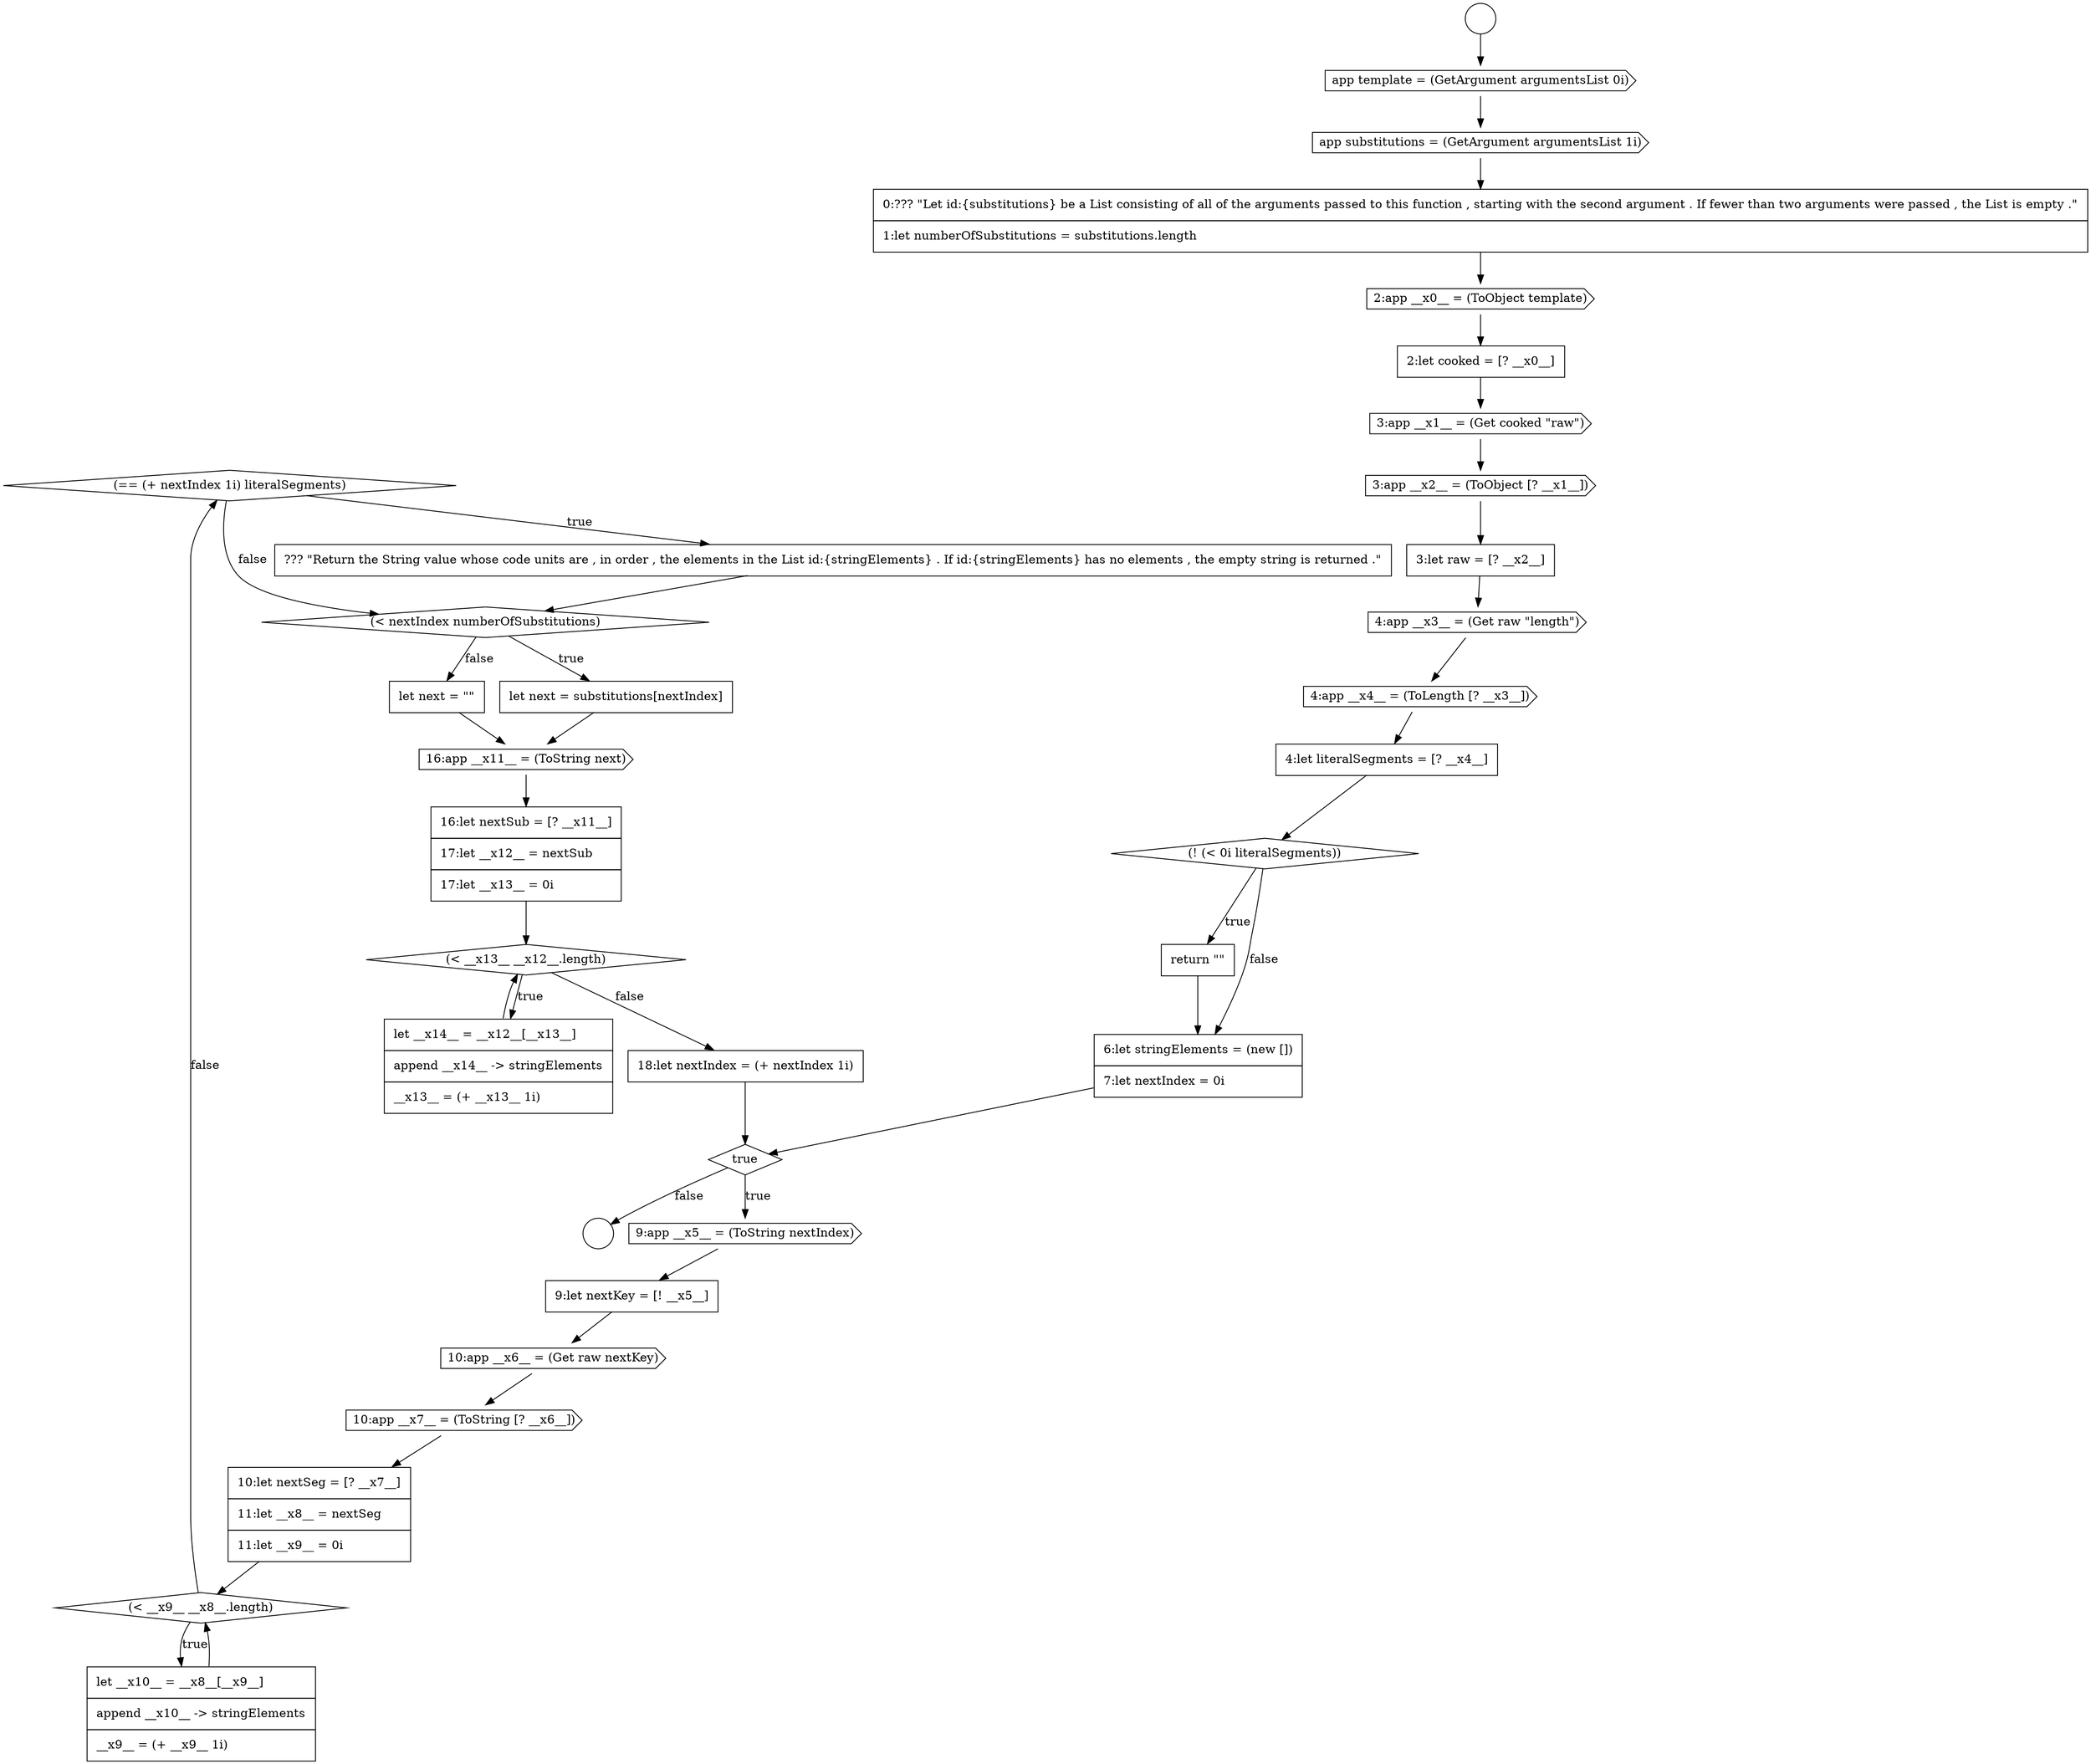digraph {
  node12864 [shape=diamond, label=<<font color="black">(== (+ nextIndex 1i) literalSegments)</font>> color="black" fillcolor="white" style=filled]
  node12860 [shape=cds, label=<<font color="black">10:app __x7__ = (ToString [? __x6__])</font>> color="black" fillcolor="white" style=filled]
  node12846 [shape=none, margin=0, label=<<font color="black">
    <table border="0" cellborder="1" cellspacing="0" cellpadding="10">
      <tr><td align="left">2:let cooked = [? __x0__]</td></tr>
    </table>
  </font>> color="black" fillcolor="white" style=filled]
  node12849 [shape=none, margin=0, label=<<font color="black">
    <table border="0" cellborder="1" cellspacing="0" cellpadding="10">
      <tr><td align="left">3:let raw = [? __x2__]</td></tr>
    </table>
  </font>> color="black" fillcolor="white" style=filled]
  node12853 [shape=diamond, label=<<font color="black">(! (&lt; 0i literalSegments))</font>> color="black" fillcolor="white" style=filled]
  node12850 [shape=cds, label=<<font color="black">4:app __x3__ = (Get raw &quot;length&quot;)</font>> color="black" fillcolor="white" style=filled]
  node12854 [shape=none, margin=0, label=<<font color="black">
    <table border="0" cellborder="1" cellspacing="0" cellpadding="10">
      <tr><td align="left">return &quot;&quot;</td></tr>
    </table>
  </font>> color="black" fillcolor="white" style=filled]
  node12851 [shape=cds, label=<<font color="black">4:app __x4__ = (ToLength [? __x3__])</font>> color="black" fillcolor="white" style=filled]
  node12848 [shape=cds, label=<<font color="black">3:app __x2__ = (ToObject [? __x1__])</font>> color="black" fillcolor="white" style=filled]
  node12852 [shape=none, margin=0, label=<<font color="black">
    <table border="0" cellborder="1" cellspacing="0" cellpadding="10">
      <tr><td align="left">4:let literalSegments = [? __x4__]</td></tr>
    </table>
  </font>> color="black" fillcolor="white" style=filled]
  node12847 [shape=cds, label=<<font color="black">3:app __x1__ = (Get cooked &quot;raw&quot;)</font>> color="black" fillcolor="white" style=filled]
  node12865 [shape=none, margin=0, label=<<font color="black">
    <table border="0" cellborder="1" cellspacing="0" cellpadding="10">
      <tr><td align="left">??? &quot;Return the String value whose code units are , in order , the elements in the List id:{stringElements} . If id:{stringElements} has no elements , the empty string is returned .&quot;</td></tr>
    </table>
  </font>> color="black" fillcolor="white" style=filled]
  node12843 [shape=cds, label=<<font color="black">app substitutions = (GetArgument argumentsList 1i)</font>> color="black" fillcolor="white" style=filled]
  node12869 [shape=cds, label=<<font color="black">16:app __x11__ = (ToString next)</font>> color="black" fillcolor="white" style=filled]
  node12866 [shape=diamond, label=<<font color="black">(&lt; nextIndex numberOfSubstitutions)</font>> color="black" fillcolor="white" style=filled]
  node12863 [shape=none, margin=0, label=<<font color="black">
    <table border="0" cellborder="1" cellspacing="0" cellpadding="10">
      <tr><td align="left">let __x10__ = __x8__[__x9__]</td></tr>
      <tr><td align="left">append __x10__ -&gt; stringElements</td></tr>
      <tr><td align="left">__x9__ = (+ __x9__ 1i)</td></tr>
    </table>
  </font>> color="black" fillcolor="white" style=filled]
  node12859 [shape=cds, label=<<font color="black">10:app __x6__ = (Get raw nextKey)</font>> color="black" fillcolor="white" style=filled]
  node12870 [shape=none, margin=0, label=<<font color="black">
    <table border="0" cellborder="1" cellspacing="0" cellpadding="10">
      <tr><td align="left">16:let nextSub = [? __x11__]</td></tr>
      <tr><td align="left">17:let __x12__ = nextSub</td></tr>
      <tr><td align="left">17:let __x13__ = 0i</td></tr>
    </table>
  </font>> color="black" fillcolor="white" style=filled]
  node12857 [shape=cds, label=<<font color="black">9:app __x5__ = (ToString nextIndex)</font>> color="black" fillcolor="white" style=filled]
  node12842 [shape=cds, label=<<font color="black">app template = (GetArgument argumentsList 0i)</font>> color="black" fillcolor="white" style=filled]
  node12862 [shape=diamond, label=<<font color="black">(&lt; __x9__ __x8__.length)</font>> color="black" fillcolor="white" style=filled]
  node12840 [shape=circle label=" " color="black" fillcolor="white" style=filled]
  node12845 [shape=cds, label=<<font color="black">2:app __x0__ = (ToObject template)</font>> color="black" fillcolor="white" style=filled]
  node12867 [shape=none, margin=0, label=<<font color="black">
    <table border="0" cellborder="1" cellspacing="0" cellpadding="10">
      <tr><td align="left">let next = substitutions[nextIndex]</td></tr>
    </table>
  </font>> color="black" fillcolor="white" style=filled]
  node12858 [shape=none, margin=0, label=<<font color="black">
    <table border="0" cellborder="1" cellspacing="0" cellpadding="10">
      <tr><td align="left">9:let nextKey = [! __x5__]</td></tr>
    </table>
  </font>> color="black" fillcolor="white" style=filled]
  node12873 [shape=none, margin=0, label=<<font color="black">
    <table border="0" cellborder="1" cellspacing="0" cellpadding="10">
      <tr><td align="left">18:let nextIndex = (+ nextIndex 1i)</td></tr>
    </table>
  </font>> color="black" fillcolor="white" style=filled]
  node12841 [shape=circle label=" " color="black" fillcolor="white" style=filled]
  node12871 [shape=diamond, label=<<font color="black">(&lt; __x13__ __x12__.length)</font>> color="black" fillcolor="white" style=filled]
  node12861 [shape=none, margin=0, label=<<font color="black">
    <table border="0" cellborder="1" cellspacing="0" cellpadding="10">
      <tr><td align="left">10:let nextSeg = [? __x7__]</td></tr>
      <tr><td align="left">11:let __x8__ = nextSeg</td></tr>
      <tr><td align="left">11:let __x9__ = 0i</td></tr>
    </table>
  </font>> color="black" fillcolor="white" style=filled]
  node12868 [shape=none, margin=0, label=<<font color="black">
    <table border="0" cellborder="1" cellspacing="0" cellpadding="10">
      <tr><td align="left">let next = &quot;&quot;</td></tr>
    </table>
  </font>> color="black" fillcolor="white" style=filled]
  node12856 [shape=diamond, label=<<font color="black">true</font>> color="black" fillcolor="white" style=filled]
  node12855 [shape=none, margin=0, label=<<font color="black">
    <table border="0" cellborder="1" cellspacing="0" cellpadding="10">
      <tr><td align="left">6:let stringElements = (new [])</td></tr>
      <tr><td align="left">7:let nextIndex = 0i</td></tr>
    </table>
  </font>> color="black" fillcolor="white" style=filled]
  node12872 [shape=none, margin=0, label=<<font color="black">
    <table border="0" cellborder="1" cellspacing="0" cellpadding="10">
      <tr><td align="left">let __x14__ = __x12__[__x13__]</td></tr>
      <tr><td align="left">append __x14__ -&gt; stringElements</td></tr>
      <tr><td align="left">__x13__ = (+ __x13__ 1i)</td></tr>
    </table>
  </font>> color="black" fillcolor="white" style=filled]
  node12844 [shape=none, margin=0, label=<<font color="black">
    <table border="0" cellborder="1" cellspacing="0" cellpadding="10">
      <tr><td align="left">0:??? &quot;Let id:{substitutions} be a List consisting of all of the arguments passed to this function , starting with the second argument . If fewer than two arguments were passed , the List is empty .&quot;</td></tr>
      <tr><td align="left">1:let numberOfSubstitutions = substitutions.length</td></tr>
    </table>
  </font>> color="black" fillcolor="white" style=filled]
  node12860 -> node12861 [ color="black"]
  node12872 -> node12871 [ color="black"]
  node12853 -> node12854 [label=<<font color="black">true</font>> color="black"]
  node12853 -> node12855 [label=<<font color="black">false</font>> color="black"]
  node12859 -> node12860 [ color="black"]
  node12873 -> node12856 [ color="black"]
  node12861 -> node12862 [ color="black"]
  node12844 -> node12845 [ color="black"]
  node12852 -> node12853 [ color="black"]
  node12840 -> node12842 [ color="black"]
  node12867 -> node12869 [ color="black"]
  node12851 -> node12852 [ color="black"]
  node12845 -> node12846 [ color="black"]
  node12870 -> node12871 [ color="black"]
  node12847 -> node12848 [ color="black"]
  node12857 -> node12858 [ color="black"]
  node12843 -> node12844 [ color="black"]
  node12865 -> node12866 [ color="black"]
  node12842 -> node12843 [ color="black"]
  node12856 -> node12857 [label=<<font color="black">true</font>> color="black"]
  node12856 -> node12841 [label=<<font color="black">false</font>> color="black"]
  node12850 -> node12851 [ color="black"]
  node12858 -> node12859 [ color="black"]
  node12868 -> node12869 [ color="black"]
  node12854 -> node12855 [ color="black"]
  node12871 -> node12872 [label=<<font color="black">true</font>> color="black"]
  node12871 -> node12873 [label=<<font color="black">false</font>> color="black"]
  node12849 -> node12850 [ color="black"]
  node12864 -> node12865 [label=<<font color="black">true</font>> color="black"]
  node12864 -> node12866 [label=<<font color="black">false</font>> color="black"]
  node12855 -> node12856 [ color="black"]
  node12848 -> node12849 [ color="black"]
  node12866 -> node12867 [label=<<font color="black">true</font>> color="black"]
  node12866 -> node12868 [label=<<font color="black">false</font>> color="black"]
  node12862 -> node12863 [label=<<font color="black">true</font>> color="black"]
  node12862 -> node12864 [label=<<font color="black">false</font>> color="black"]
  node12869 -> node12870 [ color="black"]
  node12863 -> node12862 [ color="black"]
  node12846 -> node12847 [ color="black"]
}
